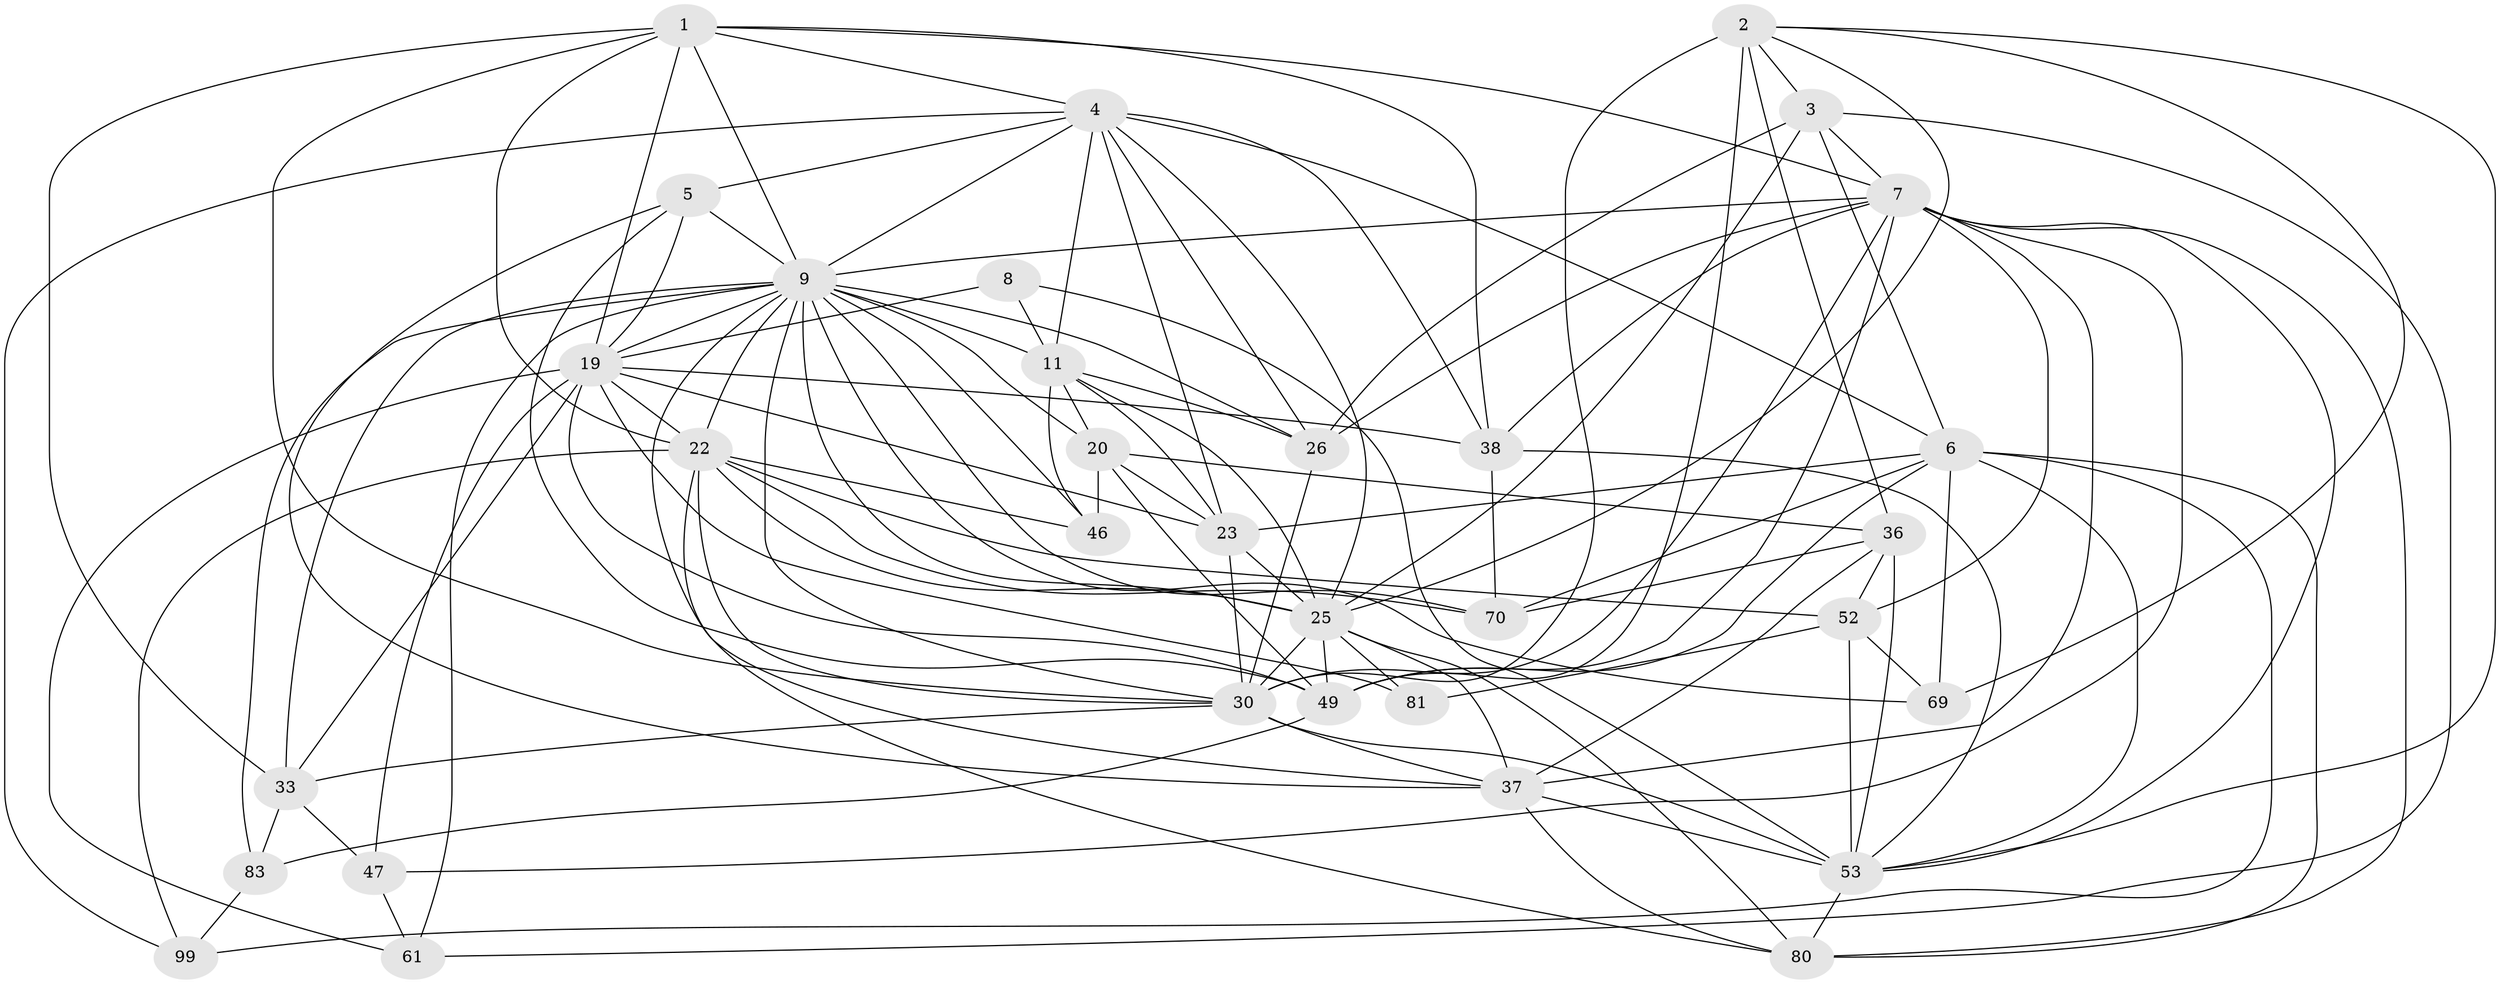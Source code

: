 // original degree distribution, {4: 1.0}
// Generated by graph-tools (version 1.1) at 2025/20/03/04/25 18:20:35]
// undirected, 33 vertices, 119 edges
graph export_dot {
graph [start="1"]
  node [color=gray90,style=filled];
  1 [super="+88+13"];
  2 [super="+42+103"];
  3 [super="+100"];
  4 [super="+97+28+14"];
  5 [super="+101"];
  6 [super="+27+75+87"];
  7 [super="+39+10"];
  8;
  9 [super="+66+76+91+15"];
  11 [super="+18+31+51"];
  19 [super="+29+82+57"];
  20 [super="+24+106"];
  22 [super="+68+89+73"];
  23 [super="+95+104"];
  25 [super="+64+35+41"];
  26 [super="+71"];
  30 [super="+54+55+63"];
  33 [super="+34"];
  36 [super="+50"];
  37 [super="+67+43"];
  38 [super="+48"];
  46 [super="+102"];
  47;
  49 [super="+94+60+85"];
  52 [super="+110+56"];
  53 [super="+98+105+62"];
  61;
  69;
  70 [super="+72"];
  80 [super="+92"];
  81;
  83;
  99;
  1 -- 22 [weight=2];
  1 -- 19;
  1 -- 4;
  1 -- 33;
  1 -- 38;
  1 -- 30;
  1 -- 9 [weight=2];
  1 -- 7;
  2 -- 69;
  2 -- 53;
  2 -- 49;
  2 -- 3;
  2 -- 25;
  2 -- 36;
  2 -- 30 [weight=2];
  3 -- 26;
  3 -- 25;
  3 -- 61;
  3 -- 6;
  3 -- 7;
  4 -- 99;
  4 -- 5 [weight=2];
  4 -- 23;
  4 -- 6;
  4 -- 38 [weight=2];
  4 -- 26;
  4 -- 25;
  4 -- 11;
  4 -- 9;
  5 -- 49;
  5 -- 19;
  5 -- 37;
  5 -- 9;
  6 -- 69;
  6 -- 70;
  6 -- 53 [weight=2];
  6 -- 23;
  6 -- 49;
  6 -- 99;
  6 -- 80;
  7 -- 47;
  7 -- 52;
  7 -- 49 [weight=2];
  7 -- 26;
  7 -- 37;
  7 -- 38;
  7 -- 9 [weight=2];
  7 -- 80;
  7 -- 53;
  7 -- 30;
  8 -- 53;
  8 -- 11 [weight=2];
  8 -- 19;
  9 -- 26;
  9 -- 22 [weight=2];
  9 -- 37;
  9 -- 46;
  9 -- 11 [weight=2];
  9 -- 19 [weight=2];
  9 -- 69;
  9 -- 33;
  9 -- 30;
  9 -- 70 [weight=2];
  9 -- 83;
  9 -- 20;
  9 -- 25;
  9 -- 61;
  11 -- 25 [weight=2];
  11 -- 26;
  11 -- 20;
  11 -- 23;
  11 -- 46 [weight=2];
  19 -- 22;
  19 -- 38 [weight=2];
  19 -- 47;
  19 -- 61;
  19 -- 49;
  19 -- 81;
  19 -- 23;
  19 -- 33;
  20 -- 36;
  20 -- 49 [weight=2];
  20 -- 46 [weight=2];
  20 -- 23;
  22 -- 70;
  22 -- 99;
  22 -- 80;
  22 -- 46;
  22 -- 30;
  22 -- 25;
  22 -- 52;
  23 -- 25;
  23 -- 30 [weight=2];
  25 -- 37;
  25 -- 80;
  25 -- 49;
  25 -- 81;
  25 -- 30 [weight=2];
  26 -- 30;
  30 -- 53;
  30 -- 33;
  30 -- 37;
  33 -- 83;
  33 -- 47;
  36 -- 52;
  36 -- 53;
  36 -- 37;
  36 -- 70;
  37 -- 53;
  37 -- 80;
  38 -- 53;
  38 -- 70;
  47 -- 61;
  49 -- 83;
  52 -- 81 [weight=2];
  52 -- 69;
  52 -- 53 [weight=2];
  53 -- 80;
  83 -- 99;
}
